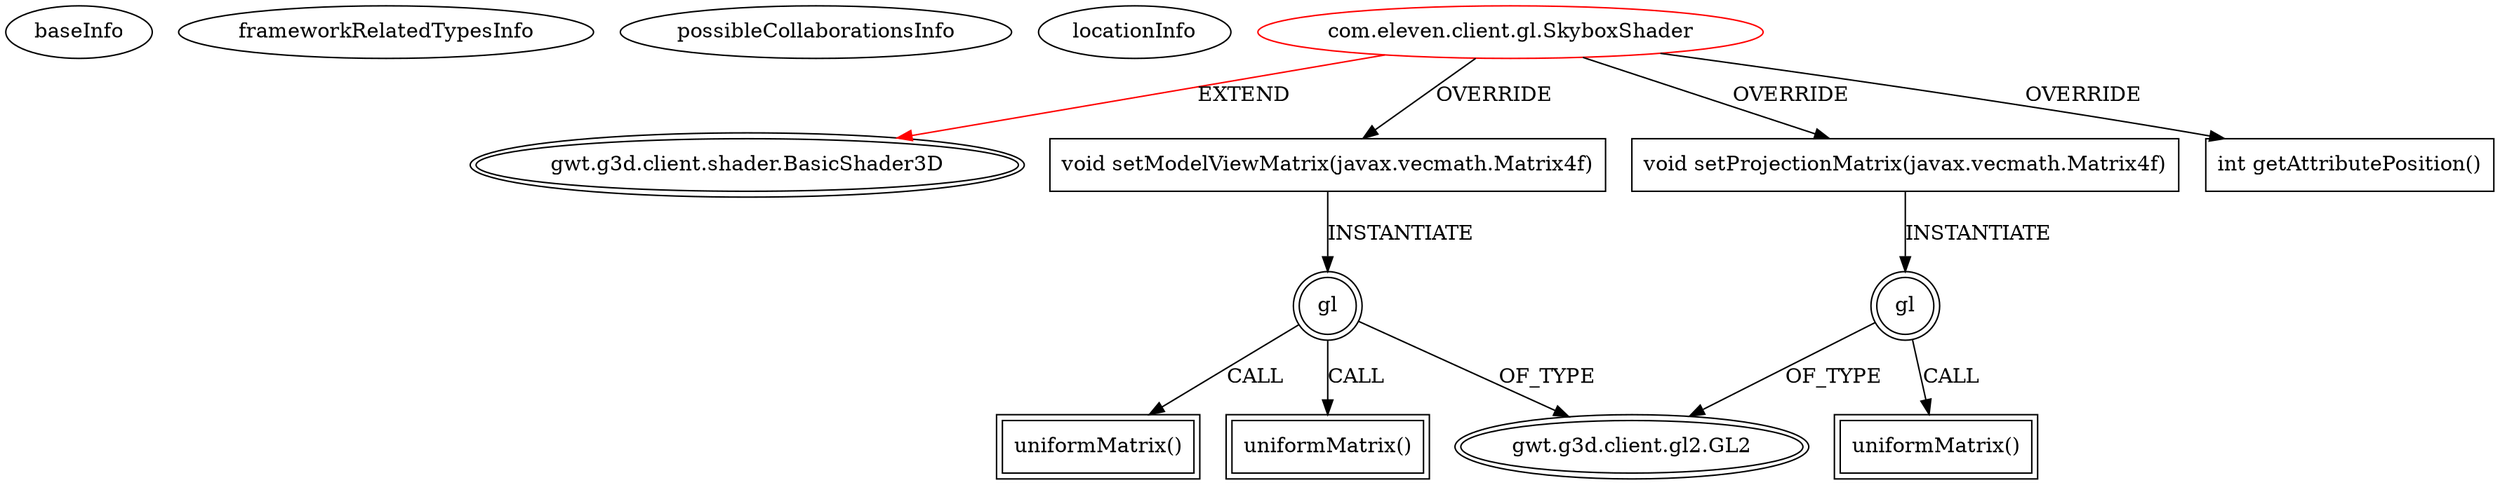 digraph {
baseInfo[graphId=4304,category="extension_graph",isAnonymous=false,possibleRelation=false]
frameworkRelatedTypesInfo[0="gwt.g3d.client.shader.BasicShader3D"]
possibleCollaborationsInfo[]
locationInfo[projectName="pkamenarsky-ocean",filePath="/pkamenarsky-ocean/ocean-master/src/com/eleven/client/gl/SkyboxShader.java",contextSignature="SkyboxShader",graphId="4304"]
0[label="com.eleven.client.gl.SkyboxShader",vertexType="ROOT_CLIENT_CLASS_DECLARATION",isFrameworkType=false,color=red]
1[label="gwt.g3d.client.shader.BasicShader3D",vertexType="FRAMEWORK_CLASS_TYPE",isFrameworkType=true,peripheries=2]
2[label="void setModelViewMatrix(javax.vecmath.Matrix4f)",vertexType="OVERRIDING_METHOD_DECLARATION",isFrameworkType=false,shape=box]
3[label="gl",vertexType="VARIABLE_EXPRESION",isFrameworkType=true,peripheries=2,shape=circle]
5[label="gwt.g3d.client.gl2.GL2",vertexType="FRAMEWORK_INTERFACE_TYPE",isFrameworkType=true,peripheries=2]
4[label="uniformMatrix()",vertexType="INSIDE_CALL",isFrameworkType=true,peripheries=2,shape=box]
7[label="uniformMatrix()",vertexType="INSIDE_CALL",isFrameworkType=true,peripheries=2,shape=box]
8[label="void setProjectionMatrix(javax.vecmath.Matrix4f)",vertexType="OVERRIDING_METHOD_DECLARATION",isFrameworkType=false,shape=box]
9[label="gl",vertexType="VARIABLE_EXPRESION",isFrameworkType=true,peripheries=2,shape=circle]
10[label="uniformMatrix()",vertexType="INSIDE_CALL",isFrameworkType=true,peripheries=2,shape=box]
12[label="int getAttributePosition()",vertexType="OVERRIDING_METHOD_DECLARATION",isFrameworkType=false,shape=box]
0->1[label="EXTEND",color=red]
0->2[label="OVERRIDE"]
2->3[label="INSTANTIATE"]
3->5[label="OF_TYPE"]
3->4[label="CALL"]
3->7[label="CALL"]
0->8[label="OVERRIDE"]
8->9[label="INSTANTIATE"]
9->5[label="OF_TYPE"]
9->10[label="CALL"]
0->12[label="OVERRIDE"]
}
